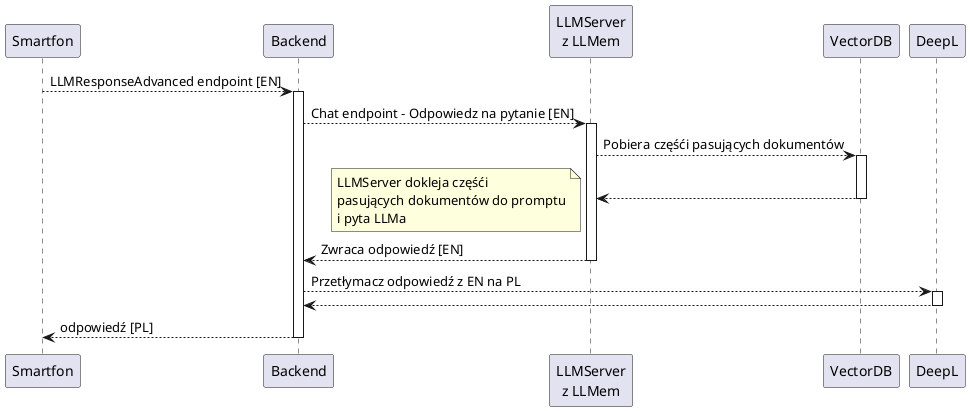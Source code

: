 @startuml
participant Smartfon
participant Backend
participant "LLMServer\nz LLMem" as LLMServer
participant VectorDB
participant DeepL


Smartfon --> Backend:  LLMResponseAdvanced endpoint [EN]
deactivate Smartfon
activate Backend


Backend --> LLMServer: Chat endpoint - Odpowiedz na pytanie [EN]
activate LLMServer
LLMServer --> VectorDB: Pobiera częśći pasujących dokumentów
activate VectorDB
VectorDB --> LLMServer:
note left
    LLMServer dokleja częśći
    pasujących dokumentów do promptu
    i pyta LLMa
end note
deactivate VectorDB
LLMServer --> Backend: Zwraca odpowiedź [EN]
deactivate LLMServer

Backend --> DeepL: Przetłymacz odpowiedź z EN na PL
activate DeepL
DeepL --> Backend
deactivate DeepL

Backend --> Smartfon: odpowiedź [PL]
deactivate Backend

@enduml